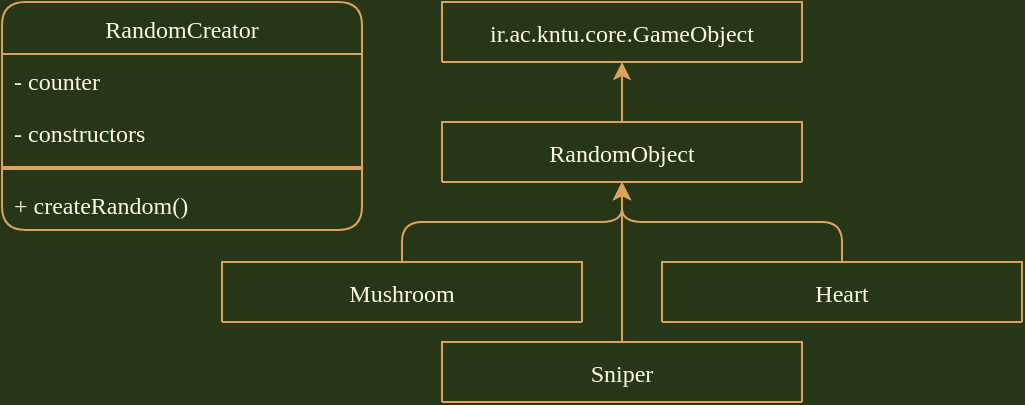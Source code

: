 <mxfile>
    <diagram id="zRiZhJNBTAvJ8HZTbkJA" name="Page-1">
        <mxGraphModel dx="786" dy="790" grid="1" gridSize="10" guides="1" tooltips="1" connect="1" arrows="1" fold="1" page="1" pageScale="1" pageWidth="1169" pageHeight="827" background="#283618" math="0" shadow="0">
            <root>
                <mxCell id="0"/>
                <mxCell id="1" parent="0"/>
                <mxCell id="43" value="ir.ac.kntu.core.GameObject" style="swimlane;fontStyle=0;childLayout=stackLayout;horizontal=1;startSize=30;fillColor=none;horizontalStack=0;resizeParent=1;resizeParentMax=0;resizeLast=0;collapsible=1;marginBottom=0;strokeColor=#DDA15E;fontColor=#FEFAE0;fontFamily=Lucida Console;align=center;arcSize=0;rounded=1;" parent="1" vertex="1">
                    <mxGeometry x="870" y="10" width="180" height="30" as="geometry"/>
                </mxCell>
                <mxCell id="247" style="edgeStyle=orthogonalEdgeStyle;curved=0;sketch=0;orthogonalLoop=1;jettySize=auto;html=1;fontColor=#FEFAE0;strokeColor=#DDA15E;fillColor=#BC6C25;labelBackgroundColor=#283618;" parent="1" source="180" target="43" edge="1">
                    <mxGeometry relative="1" as="geometry"/>
                </mxCell>
                <mxCell id="180" value="RandomObject" style="swimlane;fontStyle=0;childLayout=stackLayout;horizontal=1;startSize=30;fillColor=none;horizontalStack=0;resizeParent=1;resizeParentMax=0;resizeLast=0;collapsible=1;marginBottom=0;strokeColor=#DDA15E;fontColor=#FEFAE0;fontFamily=Lucida Console;align=center;rounded=1;" parent="1" vertex="1">
                    <mxGeometry x="870" y="70" width="180" height="30" as="geometry"/>
                </mxCell>
                <mxCell id="251" value="RandomCreator" style="swimlane;fontStyle=0;childLayout=stackLayout;horizontal=1;startSize=26;fillColor=none;horizontalStack=0;resizeParent=1;resizeParentMax=0;resizeLast=0;collapsible=1;marginBottom=0;strokeColor=#DDA15E;fontColor=#FEFAE0;fontFamily=Lucida Console;align=center;rounded=1;" vertex="1" parent="1">
                    <mxGeometry x="650" y="10" width="180" height="114" as="geometry">
                        <mxRectangle x="540" y="10" width="130" height="26" as="alternateBounds"/>
                    </mxGeometry>
                </mxCell>
                <mxCell id="252" value="- counter" style="text;strokeColor=none;fillColor=none;align=left;verticalAlign=top;spacingLeft=4;spacingRight=4;overflow=hidden;rotatable=0;points=[[0,0.5],[1,0.5]];portConstraint=eastwest;fontColor=#FEFAE0;fontFamily=Lucida Console;rounded=1;" vertex="1" parent="251">
                    <mxGeometry y="26" width="180" height="26" as="geometry"/>
                </mxCell>
                <mxCell id="254" value="- constructors" style="text;strokeColor=none;fillColor=none;align=left;verticalAlign=top;spacingLeft=4;spacingRight=4;overflow=hidden;rotatable=0;points=[[0,0.5],[1,0.5]];portConstraint=eastwest;fontColor=#FEFAE0;fontFamily=Lucida Console;rounded=1;" vertex="1" parent="251">
                    <mxGeometry y="52" width="180" height="26" as="geometry"/>
                </mxCell>
                <mxCell id="253" value="" style="line;strokeWidth=2;html=1;shadow=0;glass=0;sketch=0;fontFamily=Comic Sans MS;fontColor=#FEFAE0;fillColor=none;align=center;strokeColor=#DDA15E;labelBackgroundColor=#283618;rounded=1;" vertex="1" parent="251">
                    <mxGeometry y="78" width="180" height="10" as="geometry"/>
                </mxCell>
                <mxCell id="255" value="+ createRandom()" style="text;strokeColor=none;fillColor=none;align=left;verticalAlign=top;spacingLeft=4;spacingRight=4;overflow=hidden;rotatable=0;points=[[0,0.5],[1,0.5]];portConstraint=eastwest;fontColor=#FEFAE0;fontFamily=Lucida Console;rounded=1;" vertex="1" parent="251">
                    <mxGeometry y="88" width="180" height="26" as="geometry"/>
                </mxCell>
                <mxCell id="259" style="edgeStyle=orthogonalEdgeStyle;orthogonalLoop=1;jettySize=auto;html=1;entryX=0.5;entryY=1;entryDx=0;entryDy=0;labelBackgroundColor=#283618;strokeColor=#DDA15E;fontColor=#FEFAE0;" edge="1" parent="1" source="256" target="180">
                    <mxGeometry relative="1" as="geometry">
                        <Array as="points">
                            <mxPoint x="1070" y="120"/>
                            <mxPoint x="960" y="120"/>
                        </Array>
                    </mxGeometry>
                </mxCell>
                <mxCell id="256" value="Heart" style="swimlane;fontStyle=0;childLayout=stackLayout;horizontal=1;startSize=30;fillColor=none;horizontalStack=0;resizeParent=1;resizeParentMax=0;resizeLast=0;collapsible=1;marginBottom=0;strokeColor=#DDA15E;fontColor=#FEFAE0;fontFamily=Lucida Console;align=center;rounded=1;" vertex="1" parent="1">
                    <mxGeometry x="980" y="140" width="180" height="30" as="geometry"/>
                </mxCell>
                <mxCell id="261" style="edgeStyle=orthogonalEdgeStyle;curved=0;rounded=1;sketch=0;orthogonalLoop=1;jettySize=auto;html=1;fontColor=#FEFAE0;strokeColor=#DDA15E;fillColor=#BC6C25;" edge="1" parent="1" source="257" target="180">
                    <mxGeometry relative="1" as="geometry"/>
                </mxCell>
                <mxCell id="257" value="Sniper" style="swimlane;fontStyle=0;childLayout=stackLayout;horizontal=1;startSize=30;fillColor=none;horizontalStack=0;resizeParent=1;resizeParentMax=0;resizeLast=0;collapsible=1;marginBottom=0;strokeColor=#DDA15E;fontColor=#FEFAE0;fontFamily=Lucida Console;align=center;rounded=1;" vertex="1" parent="1">
                    <mxGeometry x="870" y="180" width="180" height="30" as="geometry"/>
                </mxCell>
                <mxCell id="260" style="edgeStyle=orthogonalEdgeStyle;curved=0;rounded=1;sketch=0;orthogonalLoop=1;jettySize=auto;html=1;fontColor=#FEFAE0;strokeColor=#DDA15E;fillColor=#BC6C25;" edge="1" parent="1" source="258" target="180">
                    <mxGeometry relative="1" as="geometry"/>
                </mxCell>
                <mxCell id="258" value="Mushroom" style="swimlane;fontStyle=0;childLayout=stackLayout;horizontal=1;startSize=30;fillColor=none;horizontalStack=0;resizeParent=1;resizeParentMax=0;resizeLast=0;collapsible=1;marginBottom=0;strokeColor=#DDA15E;fontColor=#FEFAE0;fontFamily=Lucida Console;align=center;rounded=1;" vertex="1" parent="1">
                    <mxGeometry x="760" y="140" width="180" height="30" as="geometry">
                        <mxRectangle x="760" y="140" width="90" height="30" as="alternateBounds"/>
                    </mxGeometry>
                </mxCell>
            </root>
        </mxGraphModel>
    </diagram>
</mxfile>